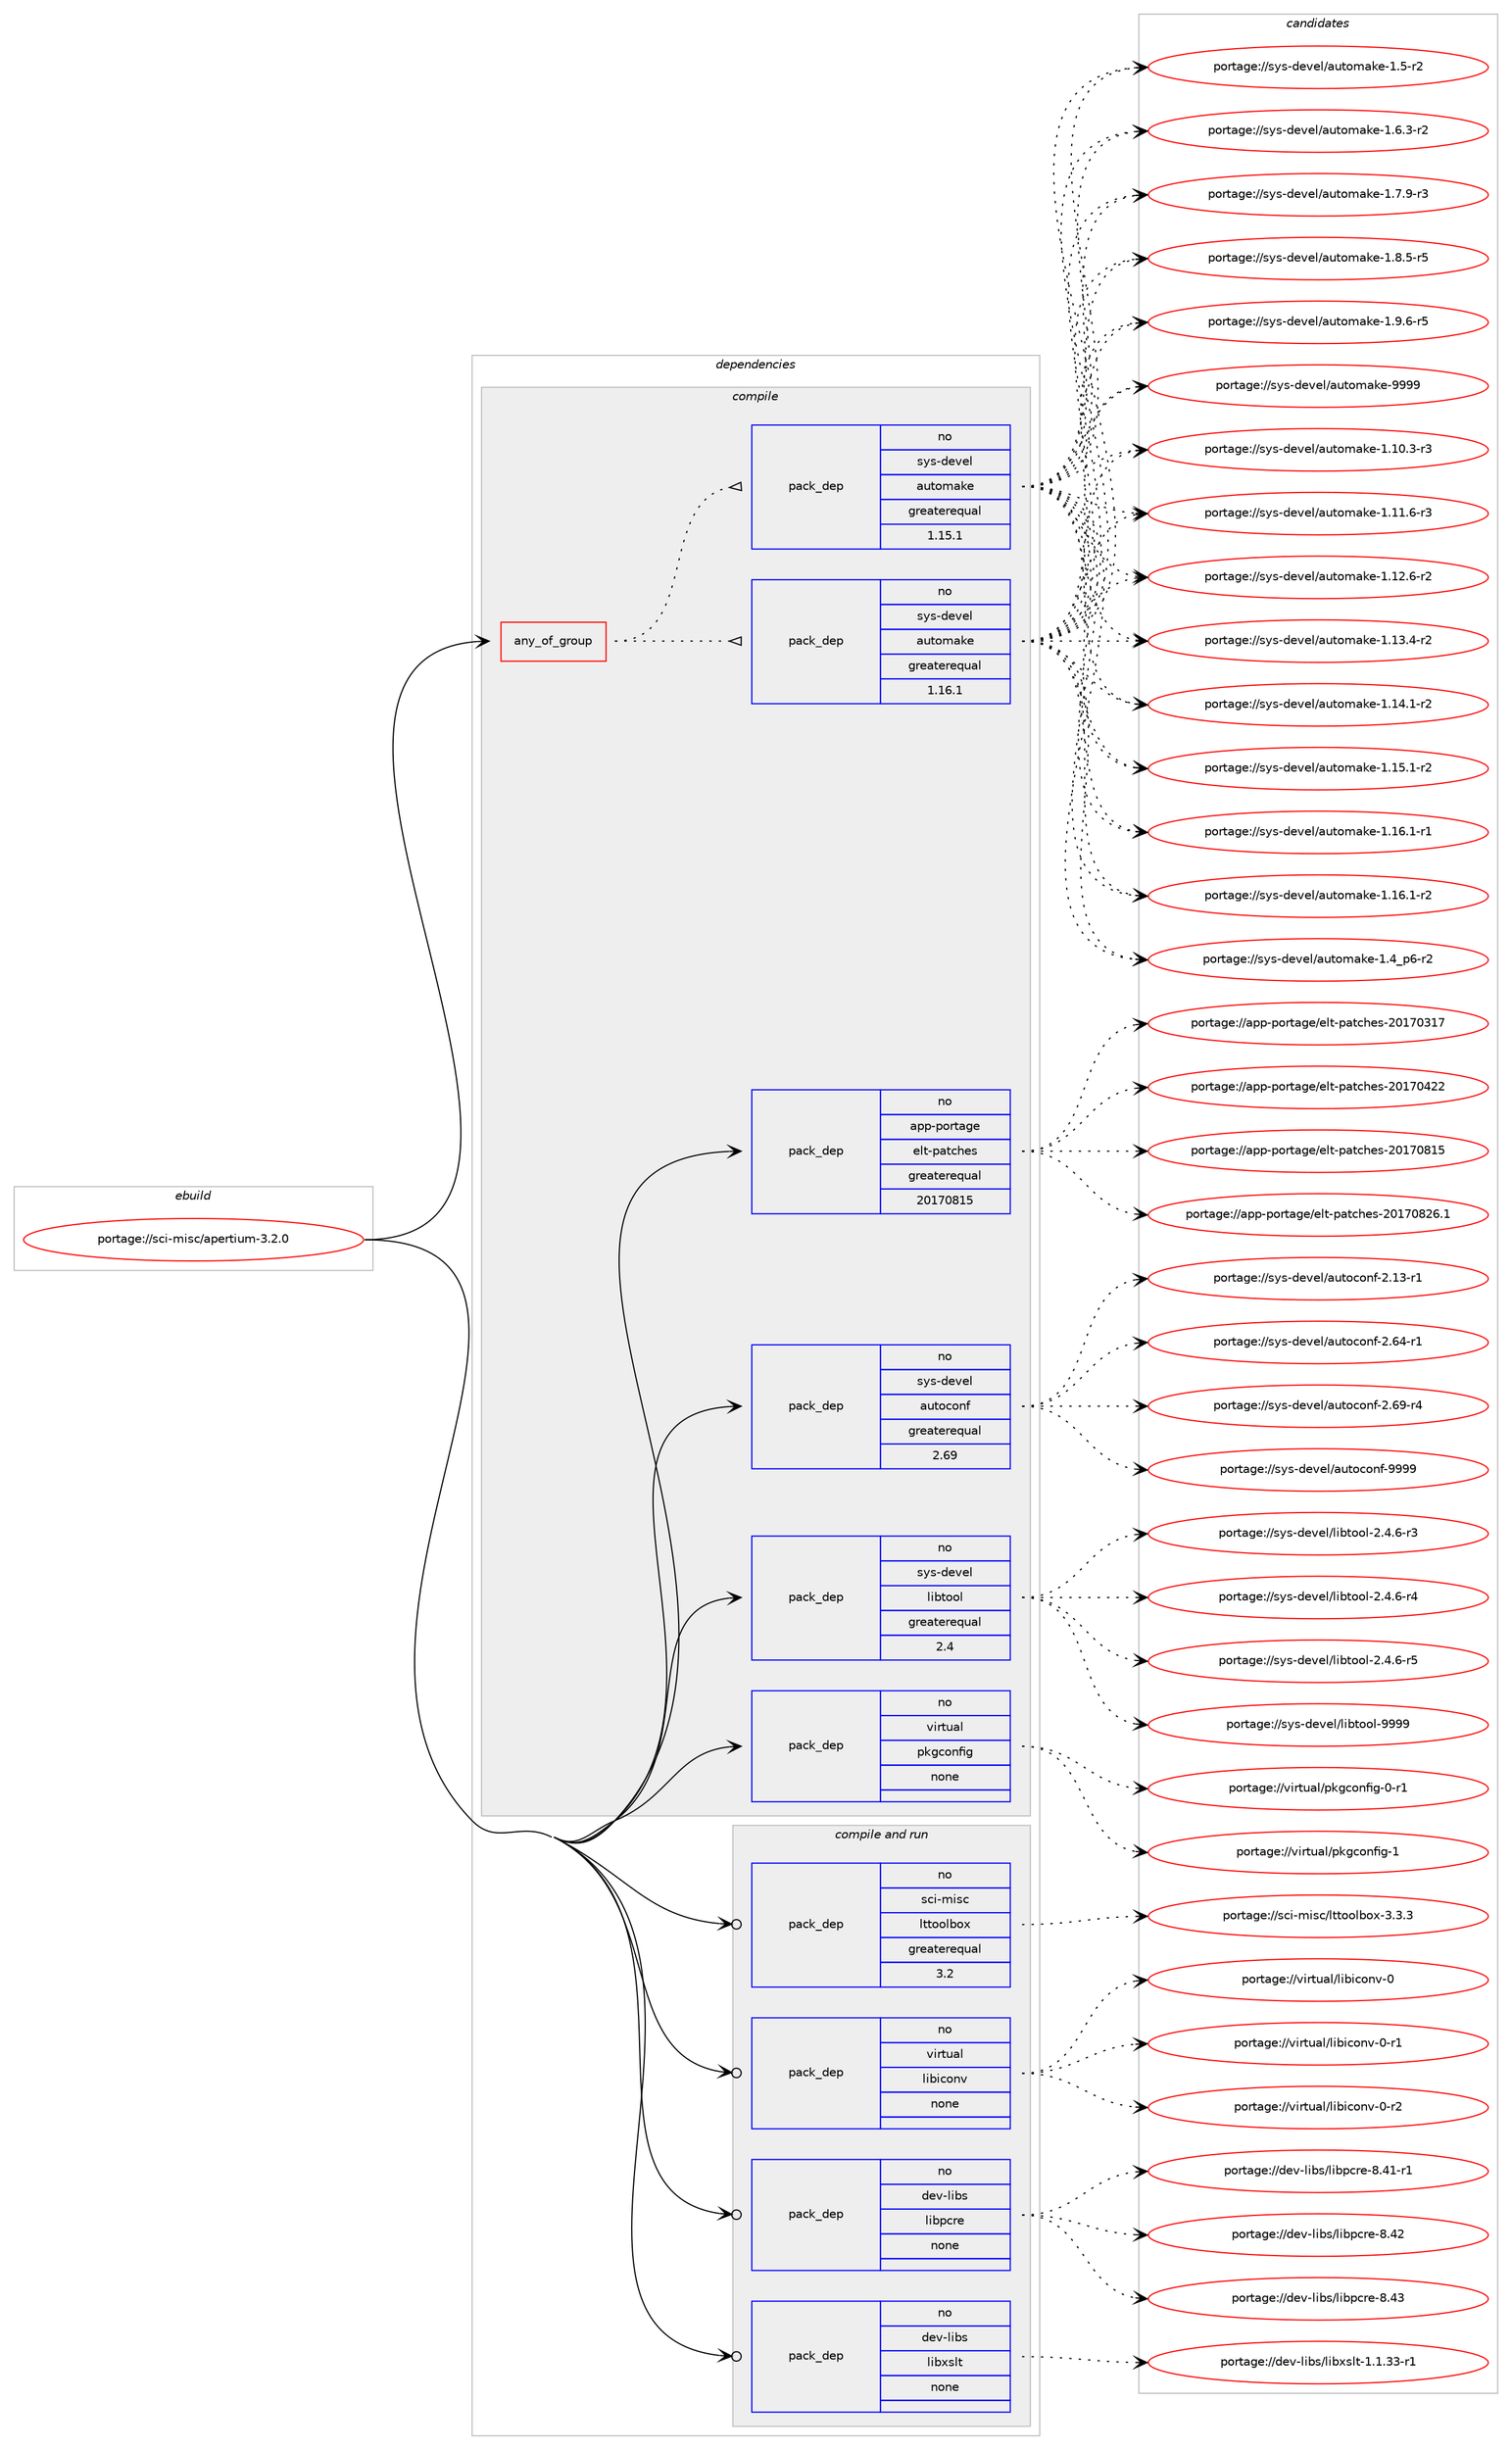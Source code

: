 digraph prolog {

# *************
# Graph options
# *************

newrank=true;
concentrate=true;
compound=true;
graph [rankdir=LR,fontname=Helvetica,fontsize=10,ranksep=1.5];#, ranksep=2.5, nodesep=0.2];
edge  [arrowhead=vee];
node  [fontname=Helvetica,fontsize=10];

# **********
# The ebuild
# **********

subgraph cluster_leftcol {
color=gray;
rank=same;
label=<<i>ebuild</i>>;
id [label="portage://sci-misc/apertium-3.2.0", color=red, width=4, href="../sci-misc/apertium-3.2.0.svg"];
}

# ****************
# The dependencies
# ****************

subgraph cluster_midcol {
color=gray;
label=<<i>dependencies</i>>;
subgraph cluster_compile {
fillcolor="#eeeeee";
style=filled;
label=<<i>compile</i>>;
subgraph any6525 {
dependency395832 [label=<<TABLE BORDER="0" CELLBORDER="1" CELLSPACING="0" CELLPADDING="4"><TR><TD CELLPADDING="10">any_of_group</TD></TR></TABLE>>, shape=none, color=red];subgraph pack291152 {
dependency395833 [label=<<TABLE BORDER="0" CELLBORDER="1" CELLSPACING="0" CELLPADDING="4" WIDTH="220"><TR><TD ROWSPAN="6" CELLPADDING="30">pack_dep</TD></TR><TR><TD WIDTH="110">no</TD></TR><TR><TD>sys-devel</TD></TR><TR><TD>automake</TD></TR><TR><TD>greaterequal</TD></TR><TR><TD>1.16.1</TD></TR></TABLE>>, shape=none, color=blue];
}
dependency395832:e -> dependency395833:w [weight=20,style="dotted",arrowhead="oinv"];
subgraph pack291153 {
dependency395834 [label=<<TABLE BORDER="0" CELLBORDER="1" CELLSPACING="0" CELLPADDING="4" WIDTH="220"><TR><TD ROWSPAN="6" CELLPADDING="30">pack_dep</TD></TR><TR><TD WIDTH="110">no</TD></TR><TR><TD>sys-devel</TD></TR><TR><TD>automake</TD></TR><TR><TD>greaterequal</TD></TR><TR><TD>1.15.1</TD></TR></TABLE>>, shape=none, color=blue];
}
dependency395832:e -> dependency395834:w [weight=20,style="dotted",arrowhead="oinv"];
}
id:e -> dependency395832:w [weight=20,style="solid",arrowhead="vee"];
subgraph pack291154 {
dependency395835 [label=<<TABLE BORDER="0" CELLBORDER="1" CELLSPACING="0" CELLPADDING="4" WIDTH="220"><TR><TD ROWSPAN="6" CELLPADDING="30">pack_dep</TD></TR><TR><TD WIDTH="110">no</TD></TR><TR><TD>app-portage</TD></TR><TR><TD>elt-patches</TD></TR><TR><TD>greaterequal</TD></TR><TR><TD>20170815</TD></TR></TABLE>>, shape=none, color=blue];
}
id:e -> dependency395835:w [weight=20,style="solid",arrowhead="vee"];
subgraph pack291155 {
dependency395836 [label=<<TABLE BORDER="0" CELLBORDER="1" CELLSPACING="0" CELLPADDING="4" WIDTH="220"><TR><TD ROWSPAN="6" CELLPADDING="30">pack_dep</TD></TR><TR><TD WIDTH="110">no</TD></TR><TR><TD>sys-devel</TD></TR><TR><TD>autoconf</TD></TR><TR><TD>greaterequal</TD></TR><TR><TD>2.69</TD></TR></TABLE>>, shape=none, color=blue];
}
id:e -> dependency395836:w [weight=20,style="solid",arrowhead="vee"];
subgraph pack291156 {
dependency395837 [label=<<TABLE BORDER="0" CELLBORDER="1" CELLSPACING="0" CELLPADDING="4" WIDTH="220"><TR><TD ROWSPAN="6" CELLPADDING="30">pack_dep</TD></TR><TR><TD WIDTH="110">no</TD></TR><TR><TD>sys-devel</TD></TR><TR><TD>libtool</TD></TR><TR><TD>greaterequal</TD></TR><TR><TD>2.4</TD></TR></TABLE>>, shape=none, color=blue];
}
id:e -> dependency395837:w [weight=20,style="solid",arrowhead="vee"];
subgraph pack291157 {
dependency395838 [label=<<TABLE BORDER="0" CELLBORDER="1" CELLSPACING="0" CELLPADDING="4" WIDTH="220"><TR><TD ROWSPAN="6" CELLPADDING="30">pack_dep</TD></TR><TR><TD WIDTH="110">no</TD></TR><TR><TD>virtual</TD></TR><TR><TD>pkgconfig</TD></TR><TR><TD>none</TD></TR><TR><TD></TD></TR></TABLE>>, shape=none, color=blue];
}
id:e -> dependency395838:w [weight=20,style="solid",arrowhead="vee"];
}
subgraph cluster_compileandrun {
fillcolor="#eeeeee";
style=filled;
label=<<i>compile and run</i>>;
subgraph pack291158 {
dependency395839 [label=<<TABLE BORDER="0" CELLBORDER="1" CELLSPACING="0" CELLPADDING="4" WIDTH="220"><TR><TD ROWSPAN="6" CELLPADDING="30">pack_dep</TD></TR><TR><TD WIDTH="110">no</TD></TR><TR><TD>dev-libs</TD></TR><TR><TD>libpcre</TD></TR><TR><TD>none</TD></TR><TR><TD></TD></TR></TABLE>>, shape=none, color=blue];
}
id:e -> dependency395839:w [weight=20,style="solid",arrowhead="odotvee"];
subgraph pack291159 {
dependency395840 [label=<<TABLE BORDER="0" CELLBORDER="1" CELLSPACING="0" CELLPADDING="4" WIDTH="220"><TR><TD ROWSPAN="6" CELLPADDING="30">pack_dep</TD></TR><TR><TD WIDTH="110">no</TD></TR><TR><TD>dev-libs</TD></TR><TR><TD>libxslt</TD></TR><TR><TD>none</TD></TR><TR><TD></TD></TR></TABLE>>, shape=none, color=blue];
}
id:e -> dependency395840:w [weight=20,style="solid",arrowhead="odotvee"];
subgraph pack291160 {
dependency395841 [label=<<TABLE BORDER="0" CELLBORDER="1" CELLSPACING="0" CELLPADDING="4" WIDTH="220"><TR><TD ROWSPAN="6" CELLPADDING="30">pack_dep</TD></TR><TR><TD WIDTH="110">no</TD></TR><TR><TD>sci-misc</TD></TR><TR><TD>lttoolbox</TD></TR><TR><TD>greaterequal</TD></TR><TR><TD>3.2</TD></TR></TABLE>>, shape=none, color=blue];
}
id:e -> dependency395841:w [weight=20,style="solid",arrowhead="odotvee"];
subgraph pack291161 {
dependency395842 [label=<<TABLE BORDER="0" CELLBORDER="1" CELLSPACING="0" CELLPADDING="4" WIDTH="220"><TR><TD ROWSPAN="6" CELLPADDING="30">pack_dep</TD></TR><TR><TD WIDTH="110">no</TD></TR><TR><TD>virtual</TD></TR><TR><TD>libiconv</TD></TR><TR><TD>none</TD></TR><TR><TD></TD></TR></TABLE>>, shape=none, color=blue];
}
id:e -> dependency395842:w [weight=20,style="solid",arrowhead="odotvee"];
}
subgraph cluster_run {
fillcolor="#eeeeee";
style=filled;
label=<<i>run</i>>;
}
}

# **************
# The candidates
# **************

subgraph cluster_choices {
rank=same;
color=gray;
label=<<i>candidates</i>>;

subgraph choice291152 {
color=black;
nodesep=1;
choiceportage11512111545100101118101108479711711611110997107101454946494846514511451 [label="portage://sys-devel/automake-1.10.3-r3", color=red, width=4,href="../sys-devel/automake-1.10.3-r3.svg"];
choiceportage11512111545100101118101108479711711611110997107101454946494946544511451 [label="portage://sys-devel/automake-1.11.6-r3", color=red, width=4,href="../sys-devel/automake-1.11.6-r3.svg"];
choiceportage11512111545100101118101108479711711611110997107101454946495046544511450 [label="portage://sys-devel/automake-1.12.6-r2", color=red, width=4,href="../sys-devel/automake-1.12.6-r2.svg"];
choiceportage11512111545100101118101108479711711611110997107101454946495146524511450 [label="portage://sys-devel/automake-1.13.4-r2", color=red, width=4,href="../sys-devel/automake-1.13.4-r2.svg"];
choiceportage11512111545100101118101108479711711611110997107101454946495246494511450 [label="portage://sys-devel/automake-1.14.1-r2", color=red, width=4,href="../sys-devel/automake-1.14.1-r2.svg"];
choiceportage11512111545100101118101108479711711611110997107101454946495346494511450 [label="portage://sys-devel/automake-1.15.1-r2", color=red, width=4,href="../sys-devel/automake-1.15.1-r2.svg"];
choiceportage11512111545100101118101108479711711611110997107101454946495446494511449 [label="portage://sys-devel/automake-1.16.1-r1", color=red, width=4,href="../sys-devel/automake-1.16.1-r1.svg"];
choiceportage11512111545100101118101108479711711611110997107101454946495446494511450 [label="portage://sys-devel/automake-1.16.1-r2", color=red, width=4,href="../sys-devel/automake-1.16.1-r2.svg"];
choiceportage115121115451001011181011084797117116111109971071014549465295112544511450 [label="portage://sys-devel/automake-1.4_p6-r2", color=red, width=4,href="../sys-devel/automake-1.4_p6-r2.svg"];
choiceportage11512111545100101118101108479711711611110997107101454946534511450 [label="portage://sys-devel/automake-1.5-r2", color=red, width=4,href="../sys-devel/automake-1.5-r2.svg"];
choiceportage115121115451001011181011084797117116111109971071014549465446514511450 [label="portage://sys-devel/automake-1.6.3-r2", color=red, width=4,href="../sys-devel/automake-1.6.3-r2.svg"];
choiceportage115121115451001011181011084797117116111109971071014549465546574511451 [label="portage://sys-devel/automake-1.7.9-r3", color=red, width=4,href="../sys-devel/automake-1.7.9-r3.svg"];
choiceportage115121115451001011181011084797117116111109971071014549465646534511453 [label="portage://sys-devel/automake-1.8.5-r5", color=red, width=4,href="../sys-devel/automake-1.8.5-r5.svg"];
choiceportage115121115451001011181011084797117116111109971071014549465746544511453 [label="portage://sys-devel/automake-1.9.6-r5", color=red, width=4,href="../sys-devel/automake-1.9.6-r5.svg"];
choiceportage115121115451001011181011084797117116111109971071014557575757 [label="portage://sys-devel/automake-9999", color=red, width=4,href="../sys-devel/automake-9999.svg"];
dependency395833:e -> choiceportage11512111545100101118101108479711711611110997107101454946494846514511451:w [style=dotted,weight="100"];
dependency395833:e -> choiceportage11512111545100101118101108479711711611110997107101454946494946544511451:w [style=dotted,weight="100"];
dependency395833:e -> choiceportage11512111545100101118101108479711711611110997107101454946495046544511450:w [style=dotted,weight="100"];
dependency395833:e -> choiceportage11512111545100101118101108479711711611110997107101454946495146524511450:w [style=dotted,weight="100"];
dependency395833:e -> choiceportage11512111545100101118101108479711711611110997107101454946495246494511450:w [style=dotted,weight="100"];
dependency395833:e -> choiceportage11512111545100101118101108479711711611110997107101454946495346494511450:w [style=dotted,weight="100"];
dependency395833:e -> choiceportage11512111545100101118101108479711711611110997107101454946495446494511449:w [style=dotted,weight="100"];
dependency395833:e -> choiceportage11512111545100101118101108479711711611110997107101454946495446494511450:w [style=dotted,weight="100"];
dependency395833:e -> choiceportage115121115451001011181011084797117116111109971071014549465295112544511450:w [style=dotted,weight="100"];
dependency395833:e -> choiceportage11512111545100101118101108479711711611110997107101454946534511450:w [style=dotted,weight="100"];
dependency395833:e -> choiceportage115121115451001011181011084797117116111109971071014549465446514511450:w [style=dotted,weight="100"];
dependency395833:e -> choiceportage115121115451001011181011084797117116111109971071014549465546574511451:w [style=dotted,weight="100"];
dependency395833:e -> choiceportage115121115451001011181011084797117116111109971071014549465646534511453:w [style=dotted,weight="100"];
dependency395833:e -> choiceportage115121115451001011181011084797117116111109971071014549465746544511453:w [style=dotted,weight="100"];
dependency395833:e -> choiceportage115121115451001011181011084797117116111109971071014557575757:w [style=dotted,weight="100"];
}
subgraph choice291153 {
color=black;
nodesep=1;
choiceportage11512111545100101118101108479711711611110997107101454946494846514511451 [label="portage://sys-devel/automake-1.10.3-r3", color=red, width=4,href="../sys-devel/automake-1.10.3-r3.svg"];
choiceportage11512111545100101118101108479711711611110997107101454946494946544511451 [label="portage://sys-devel/automake-1.11.6-r3", color=red, width=4,href="../sys-devel/automake-1.11.6-r3.svg"];
choiceportage11512111545100101118101108479711711611110997107101454946495046544511450 [label="portage://sys-devel/automake-1.12.6-r2", color=red, width=4,href="../sys-devel/automake-1.12.6-r2.svg"];
choiceportage11512111545100101118101108479711711611110997107101454946495146524511450 [label="portage://sys-devel/automake-1.13.4-r2", color=red, width=4,href="../sys-devel/automake-1.13.4-r2.svg"];
choiceportage11512111545100101118101108479711711611110997107101454946495246494511450 [label="portage://sys-devel/automake-1.14.1-r2", color=red, width=4,href="../sys-devel/automake-1.14.1-r2.svg"];
choiceportage11512111545100101118101108479711711611110997107101454946495346494511450 [label="portage://sys-devel/automake-1.15.1-r2", color=red, width=4,href="../sys-devel/automake-1.15.1-r2.svg"];
choiceportage11512111545100101118101108479711711611110997107101454946495446494511449 [label="portage://sys-devel/automake-1.16.1-r1", color=red, width=4,href="../sys-devel/automake-1.16.1-r1.svg"];
choiceportage11512111545100101118101108479711711611110997107101454946495446494511450 [label="portage://sys-devel/automake-1.16.1-r2", color=red, width=4,href="../sys-devel/automake-1.16.1-r2.svg"];
choiceportage115121115451001011181011084797117116111109971071014549465295112544511450 [label="portage://sys-devel/automake-1.4_p6-r2", color=red, width=4,href="../sys-devel/automake-1.4_p6-r2.svg"];
choiceportage11512111545100101118101108479711711611110997107101454946534511450 [label="portage://sys-devel/automake-1.5-r2", color=red, width=4,href="../sys-devel/automake-1.5-r2.svg"];
choiceportage115121115451001011181011084797117116111109971071014549465446514511450 [label="portage://sys-devel/automake-1.6.3-r2", color=red, width=4,href="../sys-devel/automake-1.6.3-r2.svg"];
choiceportage115121115451001011181011084797117116111109971071014549465546574511451 [label="portage://sys-devel/automake-1.7.9-r3", color=red, width=4,href="../sys-devel/automake-1.7.9-r3.svg"];
choiceportage115121115451001011181011084797117116111109971071014549465646534511453 [label="portage://sys-devel/automake-1.8.5-r5", color=red, width=4,href="../sys-devel/automake-1.8.5-r5.svg"];
choiceportage115121115451001011181011084797117116111109971071014549465746544511453 [label="portage://sys-devel/automake-1.9.6-r5", color=red, width=4,href="../sys-devel/automake-1.9.6-r5.svg"];
choiceportage115121115451001011181011084797117116111109971071014557575757 [label="portage://sys-devel/automake-9999", color=red, width=4,href="../sys-devel/automake-9999.svg"];
dependency395834:e -> choiceportage11512111545100101118101108479711711611110997107101454946494846514511451:w [style=dotted,weight="100"];
dependency395834:e -> choiceportage11512111545100101118101108479711711611110997107101454946494946544511451:w [style=dotted,weight="100"];
dependency395834:e -> choiceportage11512111545100101118101108479711711611110997107101454946495046544511450:w [style=dotted,weight="100"];
dependency395834:e -> choiceportage11512111545100101118101108479711711611110997107101454946495146524511450:w [style=dotted,weight="100"];
dependency395834:e -> choiceportage11512111545100101118101108479711711611110997107101454946495246494511450:w [style=dotted,weight="100"];
dependency395834:e -> choiceportage11512111545100101118101108479711711611110997107101454946495346494511450:w [style=dotted,weight="100"];
dependency395834:e -> choiceportage11512111545100101118101108479711711611110997107101454946495446494511449:w [style=dotted,weight="100"];
dependency395834:e -> choiceportage11512111545100101118101108479711711611110997107101454946495446494511450:w [style=dotted,weight="100"];
dependency395834:e -> choiceportage115121115451001011181011084797117116111109971071014549465295112544511450:w [style=dotted,weight="100"];
dependency395834:e -> choiceportage11512111545100101118101108479711711611110997107101454946534511450:w [style=dotted,weight="100"];
dependency395834:e -> choiceportage115121115451001011181011084797117116111109971071014549465446514511450:w [style=dotted,weight="100"];
dependency395834:e -> choiceportage115121115451001011181011084797117116111109971071014549465546574511451:w [style=dotted,weight="100"];
dependency395834:e -> choiceportage115121115451001011181011084797117116111109971071014549465646534511453:w [style=dotted,weight="100"];
dependency395834:e -> choiceportage115121115451001011181011084797117116111109971071014549465746544511453:w [style=dotted,weight="100"];
dependency395834:e -> choiceportage115121115451001011181011084797117116111109971071014557575757:w [style=dotted,weight="100"];
}
subgraph choice291154 {
color=black;
nodesep=1;
choiceportage97112112451121111141169710310147101108116451129711699104101115455048495548514955 [label="portage://app-portage/elt-patches-20170317", color=red, width=4,href="../app-portage/elt-patches-20170317.svg"];
choiceportage97112112451121111141169710310147101108116451129711699104101115455048495548525050 [label="portage://app-portage/elt-patches-20170422", color=red, width=4,href="../app-portage/elt-patches-20170422.svg"];
choiceportage97112112451121111141169710310147101108116451129711699104101115455048495548564953 [label="portage://app-portage/elt-patches-20170815", color=red, width=4,href="../app-portage/elt-patches-20170815.svg"];
choiceportage971121124511211111411697103101471011081164511297116991041011154550484955485650544649 [label="portage://app-portage/elt-patches-20170826.1", color=red, width=4,href="../app-portage/elt-patches-20170826.1.svg"];
dependency395835:e -> choiceportage97112112451121111141169710310147101108116451129711699104101115455048495548514955:w [style=dotted,weight="100"];
dependency395835:e -> choiceportage97112112451121111141169710310147101108116451129711699104101115455048495548525050:w [style=dotted,weight="100"];
dependency395835:e -> choiceportage97112112451121111141169710310147101108116451129711699104101115455048495548564953:w [style=dotted,weight="100"];
dependency395835:e -> choiceportage971121124511211111411697103101471011081164511297116991041011154550484955485650544649:w [style=dotted,weight="100"];
}
subgraph choice291155 {
color=black;
nodesep=1;
choiceportage1151211154510010111810110847971171161119911111010245504649514511449 [label="portage://sys-devel/autoconf-2.13-r1", color=red, width=4,href="../sys-devel/autoconf-2.13-r1.svg"];
choiceportage1151211154510010111810110847971171161119911111010245504654524511449 [label="portage://sys-devel/autoconf-2.64-r1", color=red, width=4,href="../sys-devel/autoconf-2.64-r1.svg"];
choiceportage1151211154510010111810110847971171161119911111010245504654574511452 [label="portage://sys-devel/autoconf-2.69-r4", color=red, width=4,href="../sys-devel/autoconf-2.69-r4.svg"];
choiceportage115121115451001011181011084797117116111991111101024557575757 [label="portage://sys-devel/autoconf-9999", color=red, width=4,href="../sys-devel/autoconf-9999.svg"];
dependency395836:e -> choiceportage1151211154510010111810110847971171161119911111010245504649514511449:w [style=dotted,weight="100"];
dependency395836:e -> choiceportage1151211154510010111810110847971171161119911111010245504654524511449:w [style=dotted,weight="100"];
dependency395836:e -> choiceportage1151211154510010111810110847971171161119911111010245504654574511452:w [style=dotted,weight="100"];
dependency395836:e -> choiceportage115121115451001011181011084797117116111991111101024557575757:w [style=dotted,weight="100"];
}
subgraph choice291156 {
color=black;
nodesep=1;
choiceportage1151211154510010111810110847108105981161111111084550465246544511451 [label="portage://sys-devel/libtool-2.4.6-r3", color=red, width=4,href="../sys-devel/libtool-2.4.6-r3.svg"];
choiceportage1151211154510010111810110847108105981161111111084550465246544511452 [label="portage://sys-devel/libtool-2.4.6-r4", color=red, width=4,href="../sys-devel/libtool-2.4.6-r4.svg"];
choiceportage1151211154510010111810110847108105981161111111084550465246544511453 [label="portage://sys-devel/libtool-2.4.6-r5", color=red, width=4,href="../sys-devel/libtool-2.4.6-r5.svg"];
choiceportage1151211154510010111810110847108105981161111111084557575757 [label="portage://sys-devel/libtool-9999", color=red, width=4,href="../sys-devel/libtool-9999.svg"];
dependency395837:e -> choiceportage1151211154510010111810110847108105981161111111084550465246544511451:w [style=dotted,weight="100"];
dependency395837:e -> choiceportage1151211154510010111810110847108105981161111111084550465246544511452:w [style=dotted,weight="100"];
dependency395837:e -> choiceportage1151211154510010111810110847108105981161111111084550465246544511453:w [style=dotted,weight="100"];
dependency395837:e -> choiceportage1151211154510010111810110847108105981161111111084557575757:w [style=dotted,weight="100"];
}
subgraph choice291157 {
color=black;
nodesep=1;
choiceportage11810511411611797108471121071039911111010210510345484511449 [label="portage://virtual/pkgconfig-0-r1", color=red, width=4,href="../virtual/pkgconfig-0-r1.svg"];
choiceportage1181051141161179710847112107103991111101021051034549 [label="portage://virtual/pkgconfig-1", color=red, width=4,href="../virtual/pkgconfig-1.svg"];
dependency395838:e -> choiceportage11810511411611797108471121071039911111010210510345484511449:w [style=dotted,weight="100"];
dependency395838:e -> choiceportage1181051141161179710847112107103991111101021051034549:w [style=dotted,weight="100"];
}
subgraph choice291158 {
color=black;
nodesep=1;
choiceportage100101118451081059811547108105981129911410145564652494511449 [label="portage://dev-libs/libpcre-8.41-r1", color=red, width=4,href="../dev-libs/libpcre-8.41-r1.svg"];
choiceportage10010111845108105981154710810598112991141014556465250 [label="portage://dev-libs/libpcre-8.42", color=red, width=4,href="../dev-libs/libpcre-8.42.svg"];
choiceportage10010111845108105981154710810598112991141014556465251 [label="portage://dev-libs/libpcre-8.43", color=red, width=4,href="../dev-libs/libpcre-8.43.svg"];
dependency395839:e -> choiceportage100101118451081059811547108105981129911410145564652494511449:w [style=dotted,weight="100"];
dependency395839:e -> choiceportage10010111845108105981154710810598112991141014556465250:w [style=dotted,weight="100"];
dependency395839:e -> choiceportage10010111845108105981154710810598112991141014556465251:w [style=dotted,weight="100"];
}
subgraph choice291159 {
color=black;
nodesep=1;
choiceportage10010111845108105981154710810598120115108116454946494651514511449 [label="portage://dev-libs/libxslt-1.1.33-r1", color=red, width=4,href="../dev-libs/libxslt-1.1.33-r1.svg"];
dependency395840:e -> choiceportage10010111845108105981154710810598120115108116454946494651514511449:w [style=dotted,weight="100"];
}
subgraph choice291160 {
color=black;
nodesep=1;
choiceportage1159910545109105115994710811611611111110898111120455146514651 [label="portage://sci-misc/lttoolbox-3.3.3", color=red, width=4,href="../sci-misc/lttoolbox-3.3.3.svg"];
dependency395841:e -> choiceportage1159910545109105115994710811611611111110898111120455146514651:w [style=dotted,weight="100"];
}
subgraph choice291161 {
color=black;
nodesep=1;
choiceportage118105114116117971084710810598105991111101184548 [label="portage://virtual/libiconv-0", color=red, width=4,href="../virtual/libiconv-0.svg"];
choiceportage1181051141161179710847108105981059911111011845484511449 [label="portage://virtual/libiconv-0-r1", color=red, width=4,href="../virtual/libiconv-0-r1.svg"];
choiceportage1181051141161179710847108105981059911111011845484511450 [label="portage://virtual/libiconv-0-r2", color=red, width=4,href="../virtual/libiconv-0-r2.svg"];
dependency395842:e -> choiceportage118105114116117971084710810598105991111101184548:w [style=dotted,weight="100"];
dependency395842:e -> choiceportage1181051141161179710847108105981059911111011845484511449:w [style=dotted,weight="100"];
dependency395842:e -> choiceportage1181051141161179710847108105981059911111011845484511450:w [style=dotted,weight="100"];
}
}

}

